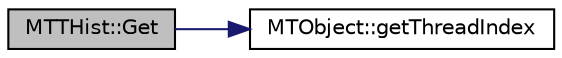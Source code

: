 digraph "MTTHist::Get"
{
 // LATEX_PDF_SIZE
  edge [fontname="Helvetica",fontsize="10",labelfontname="Helvetica",labelfontsize="10"];
  node [fontname="Helvetica",fontsize="10",shape=record];
  rankdir="LR";
  Node1 [label="MTTHist::Get",height=0.2,width=0.4,color="black", fillcolor="grey75", style="filled", fontcolor="black",tooltip=" "];
  Node1 -> Node2 [color="midnightblue",fontsize="10",style="solid",fontname="Helvetica"];
  Node2 [label="MTObject::getThreadIndex",height=0.2,width=0.4,color="black", fillcolor="white", style="filled",URL="$class_m_t_object.html#ac58d31e459097547352bf2785dc8f40a",tooltip=" "];
}

